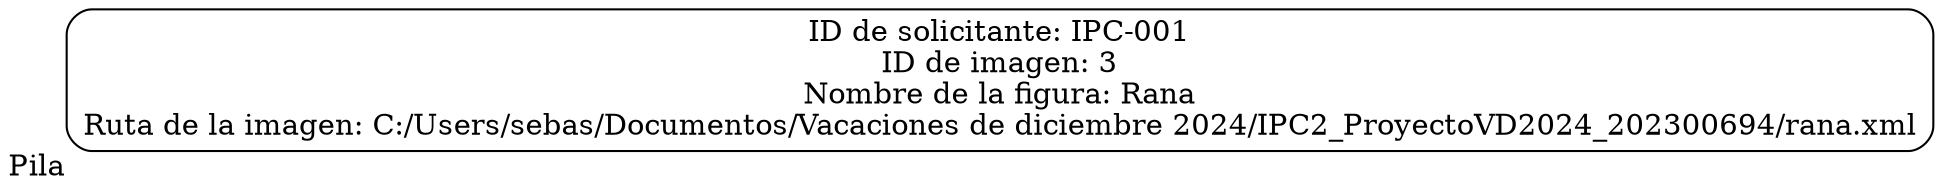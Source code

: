 digraph G {
    rankdir=LR;
    node[shape=Mrecord];
    Pila[xlabel="Pila" label="ID de solicitante: IPC-001\nID de imagen: 3\nNombre de la figura: Rana\nRuta de la imagen: C:/Users/sebas/Documentos/Vacaciones de diciembre 2024/IPC2_ProyectoVD2024_202300694/rana.xml\n"];
}
